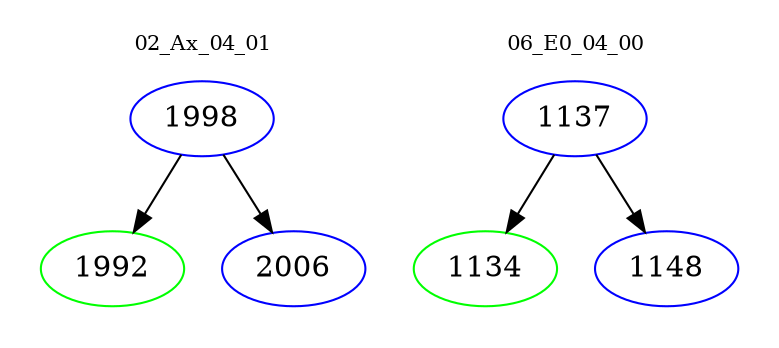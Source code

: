 digraph{
subgraph cluster_0 {
color = white
label = "02_Ax_04_01";
fontsize=10;
T0_1998 [label="1998", color="blue"]
T0_1998 -> T0_1992 [color="black"]
T0_1992 [label="1992", color="green"]
T0_1998 -> T0_2006 [color="black"]
T0_2006 [label="2006", color="blue"]
}
subgraph cluster_1 {
color = white
label = "06_E0_04_00";
fontsize=10;
T1_1137 [label="1137", color="blue"]
T1_1137 -> T1_1134 [color="black"]
T1_1134 [label="1134", color="green"]
T1_1137 -> T1_1148 [color="black"]
T1_1148 [label="1148", color="blue"]
}
}
